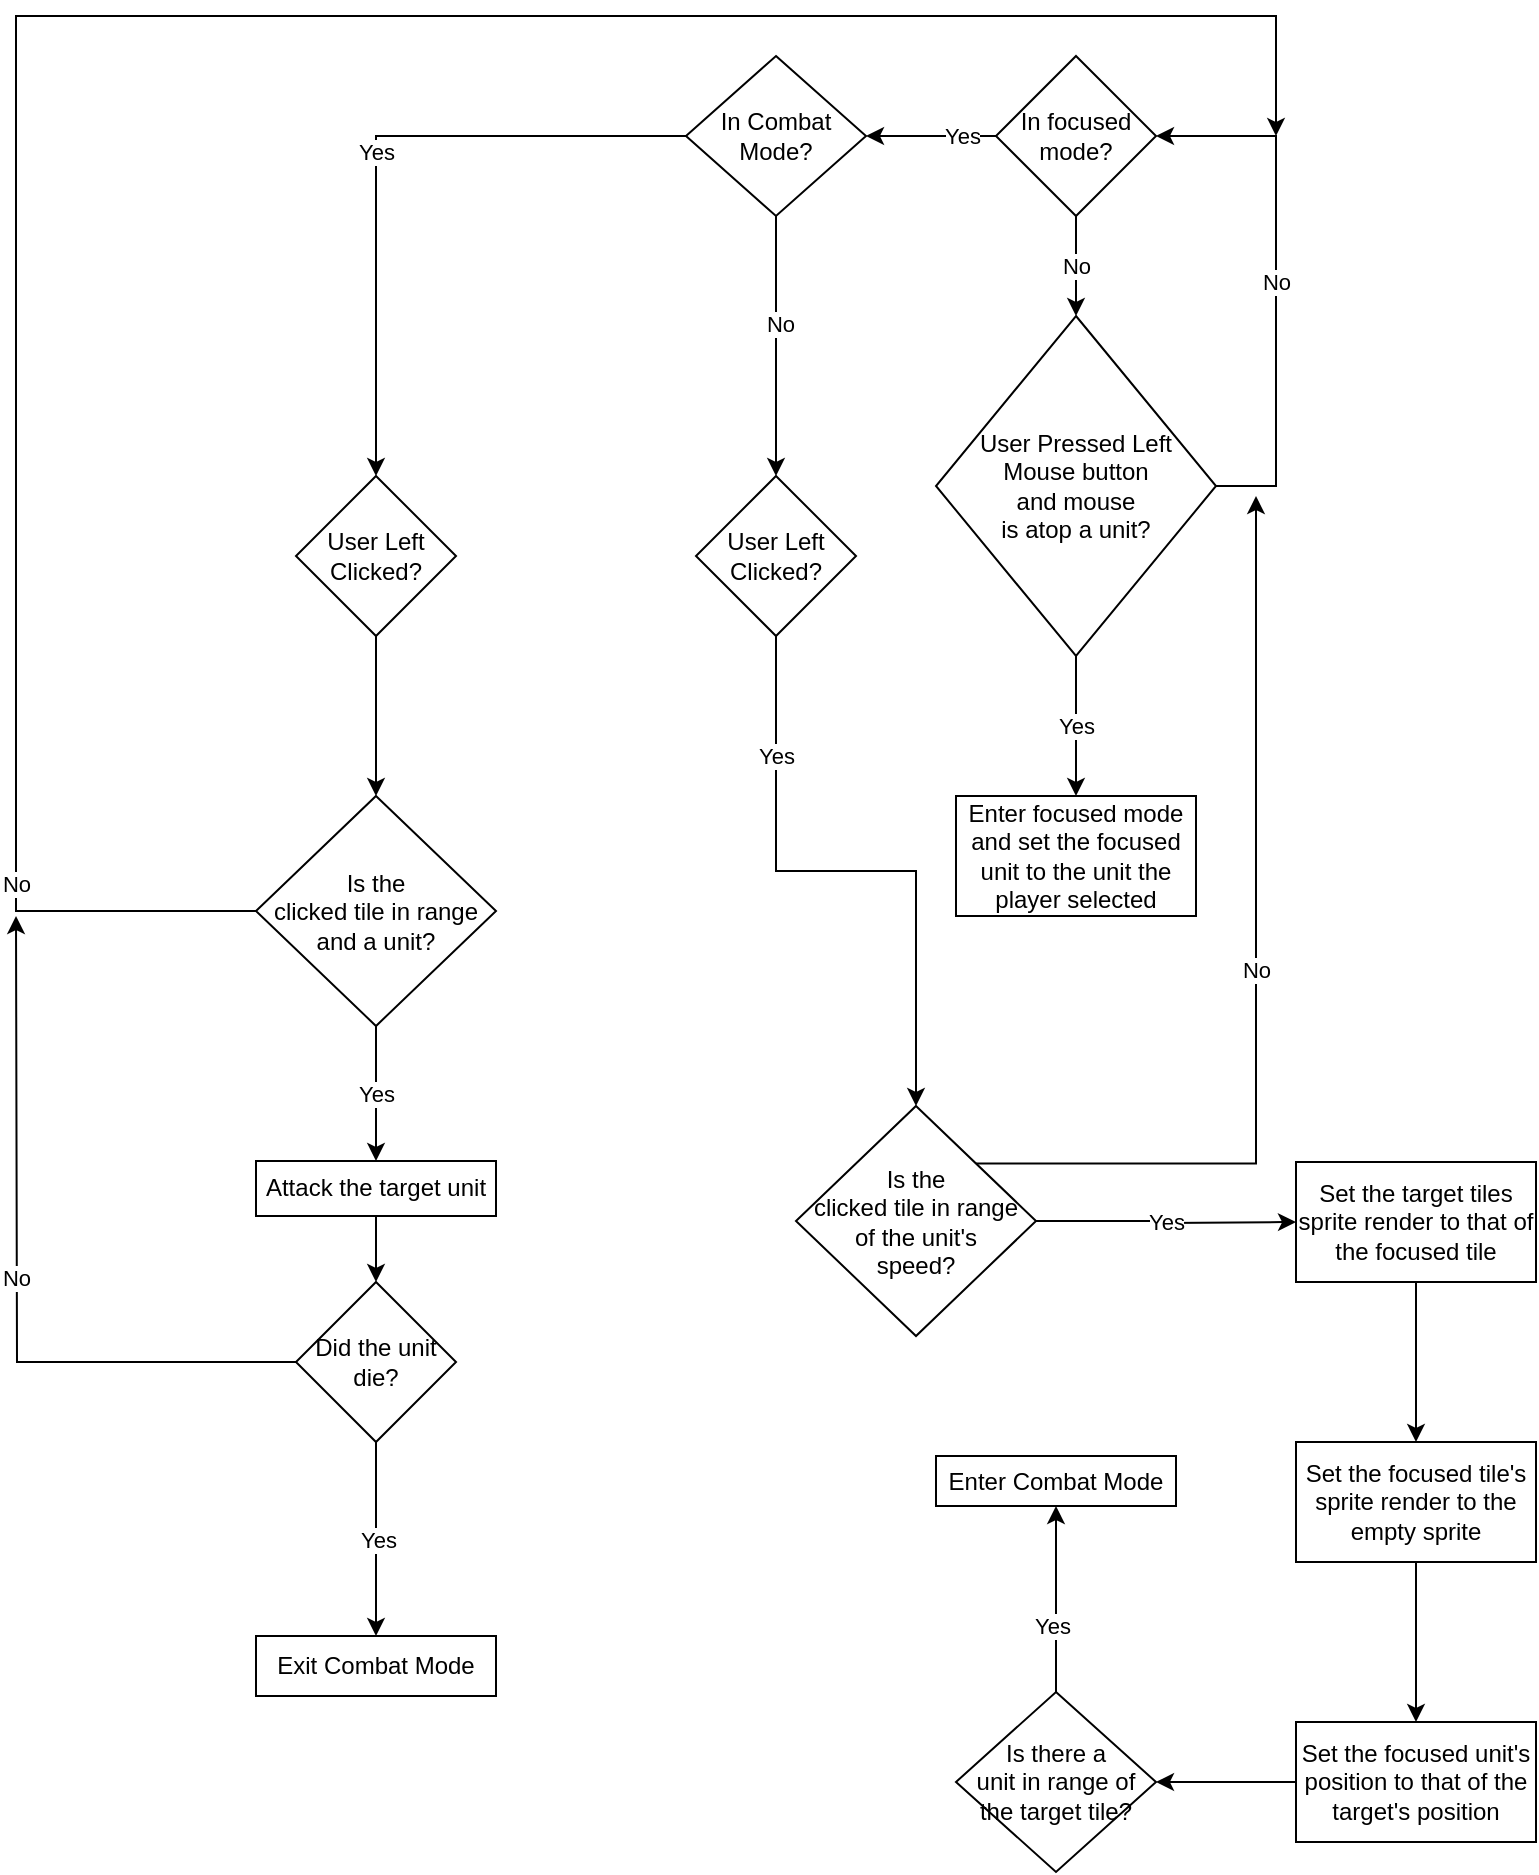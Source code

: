 <mxfile version="14.0.1" type="github">
  <diagram id="Zso8RzkM5MJyUw1dImm6" name="Page-1">
    <mxGraphModel dx="2887" dy="1132" grid="1" gridSize="10" guides="1" tooltips="1" connect="1" arrows="1" fold="1" page="1" pageScale="1" pageWidth="827" pageHeight="1169" math="0" shadow="0">
      <root>
        <mxCell id="0" />
        <mxCell id="1" parent="0" />
        <mxCell id="9S6WAhvdqpXKLR0BzJzC-5" value="Yes" style="edgeStyle=orthogonalEdgeStyle;rounded=0;orthogonalLoop=1;jettySize=auto;html=1;" parent="1" source="9S6WAhvdqpXKLR0BzJzC-1" target="9S6WAhvdqpXKLR0BzJzC-4" edge="1">
          <mxGeometry relative="1" as="geometry" />
        </mxCell>
        <mxCell id="9S6WAhvdqpXKLR0BzJzC-6" value="No" style="edgeStyle=orthogonalEdgeStyle;rounded=0;orthogonalLoop=1;jettySize=auto;html=1;entryX=1;entryY=0.5;entryDx=0;entryDy=0;" parent="1" source="9S6WAhvdqpXKLR0BzJzC-1" target="9S6WAhvdqpXKLR0BzJzC-2" edge="1">
          <mxGeometry relative="1" as="geometry">
            <mxPoint x="390" y="90" as="targetPoint" />
            <Array as="points">
              <mxPoint x="390" y="275" />
              <mxPoint x="390" y="100" />
            </Array>
          </mxGeometry>
        </mxCell>
        <mxCell id="9S6WAhvdqpXKLR0BzJzC-1" value="&lt;div&gt;User Pressed Left &lt;br&gt;&lt;/div&gt;&lt;div&gt;Mouse button &lt;br&gt;&lt;/div&gt;&lt;div&gt;and mouse &lt;br&gt;&lt;/div&gt;&lt;div&gt;is atop a unit?&lt;/div&gt;" style="rhombus;whiteSpace=wrap;html=1;" parent="1" vertex="1">
          <mxGeometry x="220" y="190" width="140" height="170" as="geometry" />
        </mxCell>
        <mxCell id="9S6WAhvdqpXKLR0BzJzC-3" value="No" style="edgeStyle=orthogonalEdgeStyle;rounded=0;orthogonalLoop=1;jettySize=auto;html=1;entryX=0.5;entryY=0;entryDx=0;entryDy=0;" parent="1" source="9S6WAhvdqpXKLR0BzJzC-2" target="9S6WAhvdqpXKLR0BzJzC-1" edge="1">
          <mxGeometry relative="1" as="geometry" />
        </mxCell>
        <mxCell id="9S6WAhvdqpXKLR0BzJzC-7" style="edgeStyle=orthogonalEdgeStyle;rounded=0;orthogonalLoop=1;jettySize=auto;html=1;" parent="1" source="9S6WAhvdqpXKLR0BzJzC-2" target="TE2sU6scPT0O_OmQSyd--4" edge="1">
          <mxGeometry relative="1" as="geometry">
            <mxPoint x="140" y="160" as="targetPoint" />
          </mxGeometry>
        </mxCell>
        <mxCell id="9S6WAhvdqpXKLR0BzJzC-9" value="Yes" style="edgeLabel;html=1;align=center;verticalAlign=middle;resizable=0;points=[];" parent="9S6WAhvdqpXKLR0BzJzC-7" vertex="1" connectable="0">
          <mxGeometry x="-0.305" relative="1" as="geometry">
            <mxPoint x="5" as="offset" />
          </mxGeometry>
        </mxCell>
        <mxCell id="9S6WAhvdqpXKLR0BzJzC-2" value="In focused mode?" style="rhombus;whiteSpace=wrap;html=1;" parent="1" vertex="1">
          <mxGeometry x="250" y="60" width="80" height="80" as="geometry" />
        </mxCell>
        <mxCell id="9S6WAhvdqpXKLR0BzJzC-4" value="Enter focused mode and set the focused unit to the unit the player selected" style="whiteSpace=wrap;html=1;" parent="1" vertex="1">
          <mxGeometry x="230" y="430" width="120" height="60" as="geometry" />
        </mxCell>
        <mxCell id="9S6WAhvdqpXKLR0BzJzC-10" value="Yes" style="edgeStyle=orthogonalEdgeStyle;rounded=0;orthogonalLoop=1;jettySize=auto;html=1;entryX=0.5;entryY=0;entryDx=0;entryDy=0;" parent="1" source="9S6WAhvdqpXKLR0BzJzC-8" edge="1" target="9S6WAhvdqpXKLR0BzJzC-13">
          <mxGeometry x="-0.607" relative="1" as="geometry">
            <mxPoint x="140" y="410" as="targetPoint" />
            <mxPoint as="offset" />
          </mxGeometry>
        </mxCell>
        <mxCell id="9S6WAhvdqpXKLR0BzJzC-8" value="User Left Clicked?" style="rhombus;whiteSpace=wrap;html=1;" parent="1" vertex="1">
          <mxGeometry x="100" y="270" width="80" height="80" as="geometry" />
        </mxCell>
        <mxCell id="TE2sU6scPT0O_OmQSyd--1" style="edgeStyle=orthogonalEdgeStyle;rounded=0;orthogonalLoop=1;jettySize=auto;html=1;exitX=0.5;exitY=0;exitDx=0;exitDy=0;entryX=0.5;entryY=1;entryDx=0;entryDy=0;" edge="1" parent="1" source="TE2sU6scPT0O_OmQSyd--7" target="TE2sU6scPT0O_OmQSyd--3">
          <mxGeometry relative="1" as="geometry">
            <mxPoint x="185" y="840" as="targetPoint" />
            <mxPoint x="315" y="840" as="sourcePoint" />
          </mxGeometry>
        </mxCell>
        <mxCell id="TE2sU6scPT0O_OmQSyd--2" value="Yes" style="edgeLabel;html=1;align=center;verticalAlign=middle;resizable=0;points=[];" vertex="1" connectable="0" parent="TE2sU6scPT0O_OmQSyd--1">
          <mxGeometry x="-0.292" y="2" relative="1" as="geometry">
            <mxPoint as="offset" />
          </mxGeometry>
        </mxCell>
        <mxCell id="9S6WAhvdqpXKLR0BzJzC-14" value="Yes" style="edgeStyle=orthogonalEdgeStyle;rounded=0;orthogonalLoop=1;jettySize=auto;html=1;" parent="1" source="9S6WAhvdqpXKLR0BzJzC-13" edge="1">
          <mxGeometry relative="1" as="geometry">
            <mxPoint x="400" y="643" as="targetPoint" />
          </mxGeometry>
        </mxCell>
        <mxCell id="TE2sU6scPT0O_OmQSyd--9" value="No" style="edgeStyle=orthogonalEdgeStyle;rounded=0;orthogonalLoop=1;jettySize=auto;html=1;exitX=1;exitY=0;exitDx=0;exitDy=0;" edge="1" parent="1" source="9S6WAhvdqpXKLR0BzJzC-13">
          <mxGeometry relative="1" as="geometry">
            <mxPoint x="380" y="280" as="targetPoint" />
            <Array as="points">
              <mxPoint x="380" y="614" />
              <mxPoint x="380" y="340" />
            </Array>
          </mxGeometry>
        </mxCell>
        <mxCell id="9S6WAhvdqpXKLR0BzJzC-13" value="&lt;div&gt;Is the &lt;br&gt;&lt;/div&gt;&lt;div&gt;clicked tile in range &lt;br&gt;&lt;/div&gt;&lt;div&gt;of the unit&#39;s &lt;br&gt;&lt;/div&gt;&lt;div&gt;speed?&lt;/div&gt;" style="rhombus;whiteSpace=wrap;html=1;" parent="1" vertex="1">
          <mxGeometry x="150" y="585" width="120" height="115" as="geometry" />
        </mxCell>
        <mxCell id="9S6WAhvdqpXKLR0BzJzC-17" value="" style="edgeStyle=orthogonalEdgeStyle;rounded=0;orthogonalLoop=1;jettySize=auto;html=1;" parent="1" source="9S6WAhvdqpXKLR0BzJzC-15" target="9S6WAhvdqpXKLR0BzJzC-16" edge="1">
          <mxGeometry relative="1" as="geometry" />
        </mxCell>
        <mxCell id="9S6WAhvdqpXKLR0BzJzC-15" value="Set the target tiles sprite render to that of the focused tile" style="rounded=0;whiteSpace=wrap;html=1;" parent="1" vertex="1">
          <mxGeometry x="400" y="613" width="120" height="60" as="geometry" />
        </mxCell>
        <mxCell id="9S6WAhvdqpXKLR0BzJzC-19" value="" style="edgeStyle=orthogonalEdgeStyle;rounded=0;orthogonalLoop=1;jettySize=auto;html=1;" parent="1" source="9S6WAhvdqpXKLR0BzJzC-16" target="9S6WAhvdqpXKLR0BzJzC-18" edge="1">
          <mxGeometry relative="1" as="geometry" />
        </mxCell>
        <mxCell id="9S6WAhvdqpXKLR0BzJzC-16" value="Set the focused tile&#39;s sprite render to the empty sprite" style="rounded=0;whiteSpace=wrap;html=1;" parent="1" vertex="1">
          <mxGeometry x="400" y="753" width="120" height="60" as="geometry" />
        </mxCell>
        <mxCell id="TE2sU6scPT0O_OmQSyd--8" style="edgeStyle=orthogonalEdgeStyle;rounded=0;orthogonalLoop=1;jettySize=auto;html=1;entryX=1;entryY=0.5;entryDx=0;entryDy=0;" edge="1" parent="1" source="9S6WAhvdqpXKLR0BzJzC-18" target="TE2sU6scPT0O_OmQSyd--7">
          <mxGeometry relative="1" as="geometry" />
        </mxCell>
        <mxCell id="9S6WAhvdqpXKLR0BzJzC-18" value="Set the focused unit&#39;s position to that of the target&#39;s position" style="rounded=0;whiteSpace=wrap;html=1;" parent="1" vertex="1">
          <mxGeometry x="400" y="893" width="120" height="60" as="geometry" />
        </mxCell>
        <mxCell id="TE2sU6scPT0O_OmQSyd--3" value="Enter Combat Mode" style="rounded=0;whiteSpace=wrap;html=1;" vertex="1" parent="1">
          <mxGeometry x="220" y="760" width="120" height="25" as="geometry" />
        </mxCell>
        <mxCell id="TE2sU6scPT0O_OmQSyd--5" style="edgeStyle=orthogonalEdgeStyle;rounded=0;orthogonalLoop=1;jettySize=auto;html=1;entryX=0.5;entryY=0;entryDx=0;entryDy=0;" edge="1" parent="1" source="TE2sU6scPT0O_OmQSyd--4" target="9S6WAhvdqpXKLR0BzJzC-8">
          <mxGeometry relative="1" as="geometry" />
        </mxCell>
        <mxCell id="TE2sU6scPT0O_OmQSyd--6" value="No" style="edgeLabel;html=1;align=center;verticalAlign=middle;resizable=0;points=[];" vertex="1" connectable="0" parent="TE2sU6scPT0O_OmQSyd--5">
          <mxGeometry x="-0.169" y="2" relative="1" as="geometry">
            <mxPoint as="offset" />
          </mxGeometry>
        </mxCell>
        <mxCell id="TE2sU6scPT0O_OmQSyd--10" value="Yes" style="edgeStyle=orthogonalEdgeStyle;rounded=0;orthogonalLoop=1;jettySize=auto;html=1;entryX=0.5;entryY=0;entryDx=0;entryDy=0;" edge="1" parent="1" source="TE2sU6scPT0O_OmQSyd--4" target="TE2sU6scPT0O_OmQSyd--11">
          <mxGeometry relative="1" as="geometry">
            <mxPoint x="-60" y="260" as="targetPoint" />
          </mxGeometry>
        </mxCell>
        <mxCell id="TE2sU6scPT0O_OmQSyd--4" value="In Combat Mode?" style="rhombus;whiteSpace=wrap;html=1;" vertex="1" parent="1">
          <mxGeometry x="95" y="60" width="90" height="80" as="geometry" />
        </mxCell>
        <mxCell id="TE2sU6scPT0O_OmQSyd--7" value="&lt;div&gt;Is there a &lt;br&gt;&lt;/div&gt;&lt;div&gt;unit in range of the target tile?&lt;br&gt;&lt;/div&gt;" style="rhombus;whiteSpace=wrap;html=1;" vertex="1" parent="1">
          <mxGeometry x="230" y="878" width="100" height="90" as="geometry" />
        </mxCell>
        <mxCell id="TE2sU6scPT0O_OmQSyd--12" style="edgeStyle=orthogonalEdgeStyle;rounded=0;orthogonalLoop=1;jettySize=auto;html=1;" edge="1" parent="1" source="TE2sU6scPT0O_OmQSyd--11">
          <mxGeometry relative="1" as="geometry">
            <mxPoint x="-60" y="430" as="targetPoint" />
          </mxGeometry>
        </mxCell>
        <mxCell id="TE2sU6scPT0O_OmQSyd--11" value="User Left Clicked?" style="rhombus;whiteSpace=wrap;html=1;" vertex="1" parent="1">
          <mxGeometry x="-100" y="270" width="80" height="80" as="geometry" />
        </mxCell>
        <mxCell id="TE2sU6scPT0O_OmQSyd--14" value="Yes" style="edgeStyle=orthogonalEdgeStyle;rounded=0;orthogonalLoop=1;jettySize=auto;html=1;" edge="1" parent="1" source="TE2sU6scPT0O_OmQSyd--13" target="TE2sU6scPT0O_OmQSyd--15">
          <mxGeometry relative="1" as="geometry">
            <mxPoint x="-60" y="620" as="targetPoint" />
          </mxGeometry>
        </mxCell>
        <mxCell id="TE2sU6scPT0O_OmQSyd--16" value="No" style="edgeStyle=orthogonalEdgeStyle;rounded=0;orthogonalLoop=1;jettySize=auto;html=1;" edge="1" parent="1" source="TE2sU6scPT0O_OmQSyd--13">
          <mxGeometry x="-0.788" relative="1" as="geometry">
            <mxPoint x="390" y="100" as="targetPoint" />
            <Array as="points">
              <mxPoint x="-240" y="488" />
              <mxPoint x="-240" y="40" />
            </Array>
            <mxPoint as="offset" />
          </mxGeometry>
        </mxCell>
        <mxCell id="TE2sU6scPT0O_OmQSyd--13" value="&lt;div&gt;Is the &lt;br&gt;&lt;/div&gt;&lt;div&gt;clicked tile in range &lt;br&gt;&lt;/div&gt;and a unit?" style="rhombus;whiteSpace=wrap;html=1;" vertex="1" parent="1">
          <mxGeometry x="-120" y="430" width="120" height="115" as="geometry" />
        </mxCell>
        <mxCell id="TE2sU6scPT0O_OmQSyd--17" style="edgeStyle=orthogonalEdgeStyle;rounded=0;orthogonalLoop=1;jettySize=auto;html=1;" edge="1" parent="1" source="TE2sU6scPT0O_OmQSyd--15" target="TE2sU6scPT0O_OmQSyd--18">
          <mxGeometry relative="1" as="geometry">
            <mxPoint x="-60" y="700" as="targetPoint" />
          </mxGeometry>
        </mxCell>
        <mxCell id="TE2sU6scPT0O_OmQSyd--15" value="Attack the target unit " style="rounded=0;whiteSpace=wrap;html=1;" vertex="1" parent="1">
          <mxGeometry x="-120" y="612.5" width="120" height="27.5" as="geometry" />
        </mxCell>
        <mxCell id="TE2sU6scPT0O_OmQSyd--19" value="Yes" style="edgeStyle=orthogonalEdgeStyle;rounded=0;orthogonalLoop=1;jettySize=auto;html=1;" edge="1" parent="1" source="TE2sU6scPT0O_OmQSyd--18">
          <mxGeometry relative="1" as="geometry">
            <mxPoint x="-60" y="850" as="targetPoint" />
          </mxGeometry>
        </mxCell>
        <mxCell id="TE2sU6scPT0O_OmQSyd--20" value="No" style="edgeStyle=orthogonalEdgeStyle;rounded=0;orthogonalLoop=1;jettySize=auto;html=1;exitX=0;exitY=0.5;exitDx=0;exitDy=0;" edge="1" parent="1" source="TE2sU6scPT0O_OmQSyd--18">
          <mxGeometry relative="1" as="geometry">
            <mxPoint x="-240" y="490" as="targetPoint" />
          </mxGeometry>
        </mxCell>
        <mxCell id="TE2sU6scPT0O_OmQSyd--18" value="Did the unit die?" style="rhombus;whiteSpace=wrap;html=1;" vertex="1" parent="1">
          <mxGeometry x="-100" y="673" width="80" height="80" as="geometry" />
        </mxCell>
        <mxCell id="TE2sU6scPT0O_OmQSyd--21" value="Exit Combat Mode" style="rounded=0;whiteSpace=wrap;html=1;" vertex="1" parent="1">
          <mxGeometry x="-120" y="850" width="120" height="30" as="geometry" />
        </mxCell>
      </root>
    </mxGraphModel>
  </diagram>
</mxfile>
